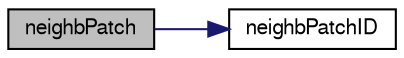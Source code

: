 digraph "neighbPatch"
{
  bgcolor="transparent";
  edge [fontname="FreeSans",fontsize="10",labelfontname="FreeSans",labelfontsize="10"];
  node [fontname="FreeSans",fontsize="10",shape=record];
  rankdir="LR";
  Node29 [label="neighbPatch",height=0.2,width=0.4,color="black", fillcolor="grey75", style="filled", fontcolor="black"];
  Node29 -> Node30 [color="midnightblue",fontsize="10",style="solid",fontname="FreeSans"];
  Node30 [label="neighbPatchID",height=0.2,width=0.4,color="black",URL="$a27022.html#a5e6024547ab7c53848c8bbe7b0a634ba",tooltip="Cyclic interface functions. "];
}
